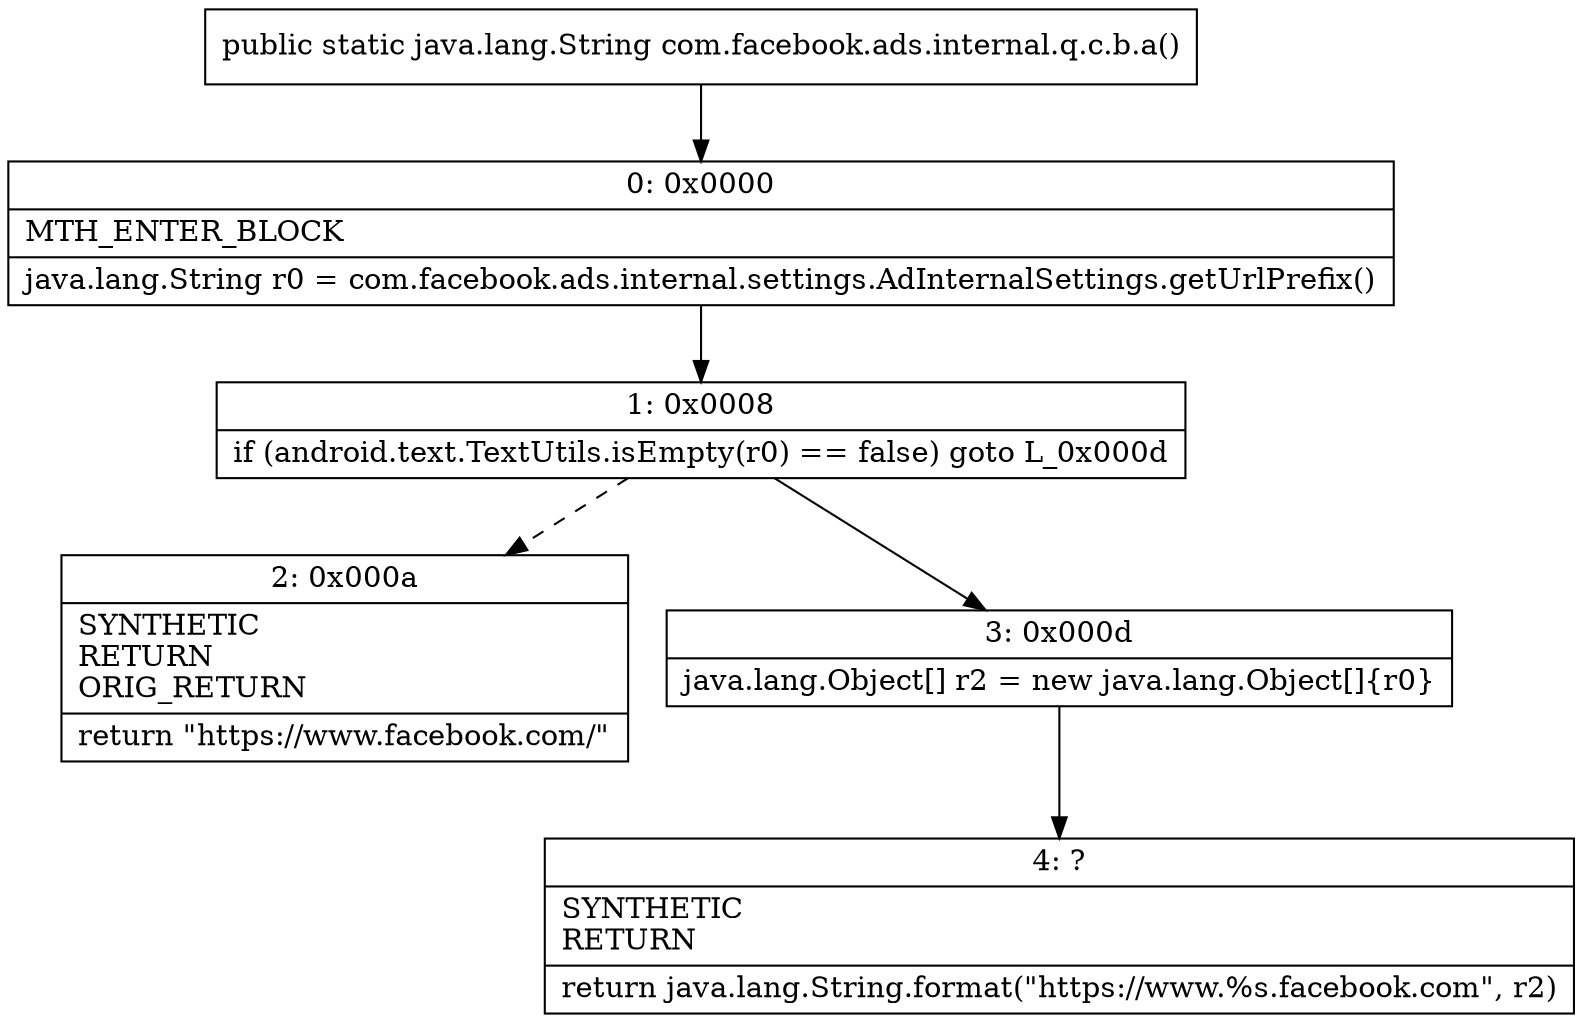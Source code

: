 digraph "CFG forcom.facebook.ads.internal.q.c.b.a()Ljava\/lang\/String;" {
Node_0 [shape=record,label="{0\:\ 0x0000|MTH_ENTER_BLOCK\l|java.lang.String r0 = com.facebook.ads.internal.settings.AdInternalSettings.getUrlPrefix()\l}"];
Node_1 [shape=record,label="{1\:\ 0x0008|if (android.text.TextUtils.isEmpty(r0) == false) goto L_0x000d\l}"];
Node_2 [shape=record,label="{2\:\ 0x000a|SYNTHETIC\lRETURN\lORIG_RETURN\l|return \"https:\/\/www.facebook.com\/\"\l}"];
Node_3 [shape=record,label="{3\:\ 0x000d|java.lang.Object[] r2 = new java.lang.Object[]\{r0\}\l}"];
Node_4 [shape=record,label="{4\:\ ?|SYNTHETIC\lRETURN\l|return java.lang.String.format(\"https:\/\/www.%s.facebook.com\", r2)\l}"];
MethodNode[shape=record,label="{public static java.lang.String com.facebook.ads.internal.q.c.b.a() }"];
MethodNode -> Node_0;
Node_0 -> Node_1;
Node_1 -> Node_2[style=dashed];
Node_1 -> Node_3;
Node_3 -> Node_4;
}

